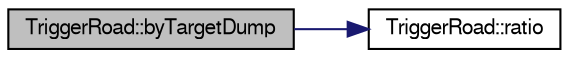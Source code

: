 digraph "TriggerRoad::byTargetDump"
{
  bgcolor="transparent";
  edge [fontname="FreeSans",fontsize="10",labelfontname="FreeSans",labelfontsize="10"];
  node [fontname="FreeSans",fontsize="10",shape=record];
  rankdir="LR";
  Node1 [label="TriggerRoad::byTargetDump",height=0.2,width=0.4,color="black", fillcolor="grey75", style="filled" fontcolor="black"];
  Node1 -> Node2 [color="midnightblue",fontsize="10",style="solid",fontname="FreeSans"];
  Node2 [label="TriggerRoad::ratio",height=0.2,width=0.4,color="black",URL="$d5/d72/classTriggerRoad.html#ae522e1965d1f18e090255c57ce27bdb7"];
}
